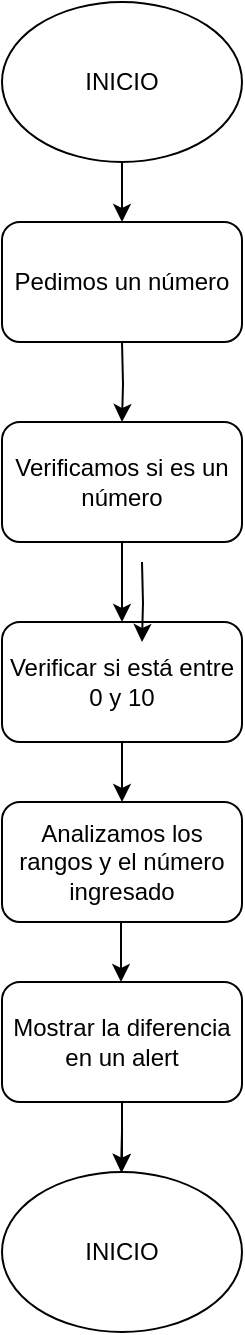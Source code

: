 <mxfile version="21.6.3" type="device">
  <diagram id="C5RBs43oDa-KdzZeNtuy" name="Page-1">
    <mxGraphModel dx="880" dy="1621" grid="1" gridSize="10" guides="1" tooltips="1" connect="1" arrows="1" fold="1" page="1" pageScale="1" pageWidth="827" pageHeight="1169" math="0" shadow="0">
      <root>
        <mxCell id="WIyWlLk6GJQsqaUBKTNV-0" />
        <mxCell id="WIyWlLk6GJQsqaUBKTNV-1" parent="WIyWlLk6GJQsqaUBKTNV-0" />
        <mxCell id="MegZvMLEm0o6nhHzfIB4-2" value="" style="edgeStyle=orthogonalEdgeStyle;rounded=0;orthogonalLoop=1;jettySize=auto;html=1;" edge="1" parent="WIyWlLk6GJQsqaUBKTNV-1" target="MegZvMLEm0o6nhHzfIB4-1">
          <mxGeometry relative="1" as="geometry">
            <mxPoint x="220" y="130" as="sourcePoint" />
          </mxGeometry>
        </mxCell>
        <mxCell id="MegZvMLEm0o6nhHzfIB4-5" value="" style="edgeStyle=orthogonalEdgeStyle;rounded=0;orthogonalLoop=1;jettySize=auto;html=1;" edge="1" parent="WIyWlLk6GJQsqaUBKTNV-1" source="MegZvMLEm0o6nhHzfIB4-1" target="MegZvMLEm0o6nhHzfIB4-4">
          <mxGeometry relative="1" as="geometry" />
        </mxCell>
        <mxCell id="MegZvMLEm0o6nhHzfIB4-1" value="Verificamos si es un número" style="rounded=1;whiteSpace=wrap;html=1;" vertex="1" parent="WIyWlLk6GJQsqaUBKTNV-1">
          <mxGeometry x="160" y="170" width="120" height="60" as="geometry" />
        </mxCell>
        <mxCell id="MegZvMLEm0o6nhHzfIB4-3" value="Pedimos un número" style="rounded=1;whiteSpace=wrap;html=1;" vertex="1" parent="WIyWlLk6GJQsqaUBKTNV-1">
          <mxGeometry x="160" y="70" width="120" height="60" as="geometry" />
        </mxCell>
        <mxCell id="MegZvMLEm0o6nhHzfIB4-10" value="" style="edgeStyle=orthogonalEdgeStyle;rounded=0;orthogonalLoop=1;jettySize=auto;html=1;" edge="1" parent="WIyWlLk6GJQsqaUBKTNV-1" source="MegZvMLEm0o6nhHzfIB4-4" target="MegZvMLEm0o6nhHzfIB4-9">
          <mxGeometry relative="1" as="geometry" />
        </mxCell>
        <mxCell id="MegZvMLEm0o6nhHzfIB4-4" value="Verificar si está entre 0 y 10" style="rounded=1;whiteSpace=wrap;html=1;" vertex="1" parent="WIyWlLk6GJQsqaUBKTNV-1">
          <mxGeometry x="160" y="270" width="120" height="60" as="geometry" />
        </mxCell>
        <mxCell id="MegZvMLEm0o6nhHzfIB4-8" style="edgeStyle=orthogonalEdgeStyle;rounded=0;orthogonalLoop=1;jettySize=auto;html=1;entryX=0.5;entryY=0;entryDx=0;entryDy=0;" edge="1" parent="WIyWlLk6GJQsqaUBKTNV-1" source="MegZvMLEm0o6nhHzfIB4-6" target="MegZvMLEm0o6nhHzfIB4-3">
          <mxGeometry relative="1" as="geometry" />
        </mxCell>
        <mxCell id="MegZvMLEm0o6nhHzfIB4-6" value="INICIO" style="ellipse;whiteSpace=wrap;html=1;" vertex="1" parent="WIyWlLk6GJQsqaUBKTNV-1">
          <mxGeometry x="160" y="-40" width="120" height="80" as="geometry" />
        </mxCell>
        <mxCell id="MegZvMLEm0o6nhHzfIB4-9" value="Analizamos los rangos y el número ingresado" style="rounded=1;whiteSpace=wrap;html=1;" vertex="1" parent="WIyWlLk6GJQsqaUBKTNV-1">
          <mxGeometry x="160" y="360" width="120" height="60" as="geometry" />
        </mxCell>
        <mxCell id="MegZvMLEm0o6nhHzfIB4-11" value="" style="edgeStyle=orthogonalEdgeStyle;rounded=0;orthogonalLoop=1;jettySize=auto;html=1;" edge="1" parent="WIyWlLk6GJQsqaUBKTNV-1">
          <mxGeometry relative="1" as="geometry">
            <mxPoint x="230" y="240" as="sourcePoint" />
            <mxPoint x="230" y="280" as="targetPoint" />
          </mxGeometry>
        </mxCell>
        <mxCell id="MegZvMLEm0o6nhHzfIB4-17" value="" style="edgeStyle=orthogonalEdgeStyle;rounded=0;orthogonalLoop=1;jettySize=auto;html=1;" edge="1" parent="WIyWlLk6GJQsqaUBKTNV-1" source="MegZvMLEm0o6nhHzfIB4-12" target="MegZvMLEm0o6nhHzfIB4-14">
          <mxGeometry relative="1" as="geometry" />
        </mxCell>
        <mxCell id="MegZvMLEm0o6nhHzfIB4-12" value="Mostrar la diferencia en un alert" style="rounded=1;whiteSpace=wrap;html=1;" vertex="1" parent="WIyWlLk6GJQsqaUBKTNV-1">
          <mxGeometry x="160" y="450" width="120" height="60" as="geometry" />
        </mxCell>
        <mxCell id="MegZvMLEm0o6nhHzfIB4-13" value="" style="edgeStyle=orthogonalEdgeStyle;rounded=0;orthogonalLoop=1;jettySize=auto;html=1;" edge="1" parent="WIyWlLk6GJQsqaUBKTNV-1">
          <mxGeometry relative="1" as="geometry">
            <mxPoint x="219.5" y="420" as="sourcePoint" />
            <mxPoint x="219.5" y="450" as="targetPoint" />
          </mxGeometry>
        </mxCell>
        <mxCell id="MegZvMLEm0o6nhHzfIB4-14" value="INICIO" style="ellipse;whiteSpace=wrap;html=1;" vertex="1" parent="WIyWlLk6GJQsqaUBKTNV-1">
          <mxGeometry x="160" y="545" width="120" height="80" as="geometry" />
        </mxCell>
        <mxCell id="MegZvMLEm0o6nhHzfIB4-15" value="" style="edgeStyle=orthogonalEdgeStyle;rounded=0;orthogonalLoop=1;jettySize=auto;html=1;" edge="1" parent="WIyWlLk6GJQsqaUBKTNV-1" source="MegZvMLEm0o6nhHzfIB4-12">
          <mxGeometry relative="1" as="geometry">
            <mxPoint x="219.5" y="515" as="sourcePoint" />
            <mxPoint x="219.5" y="545" as="targetPoint" />
          </mxGeometry>
        </mxCell>
      </root>
    </mxGraphModel>
  </diagram>
</mxfile>
